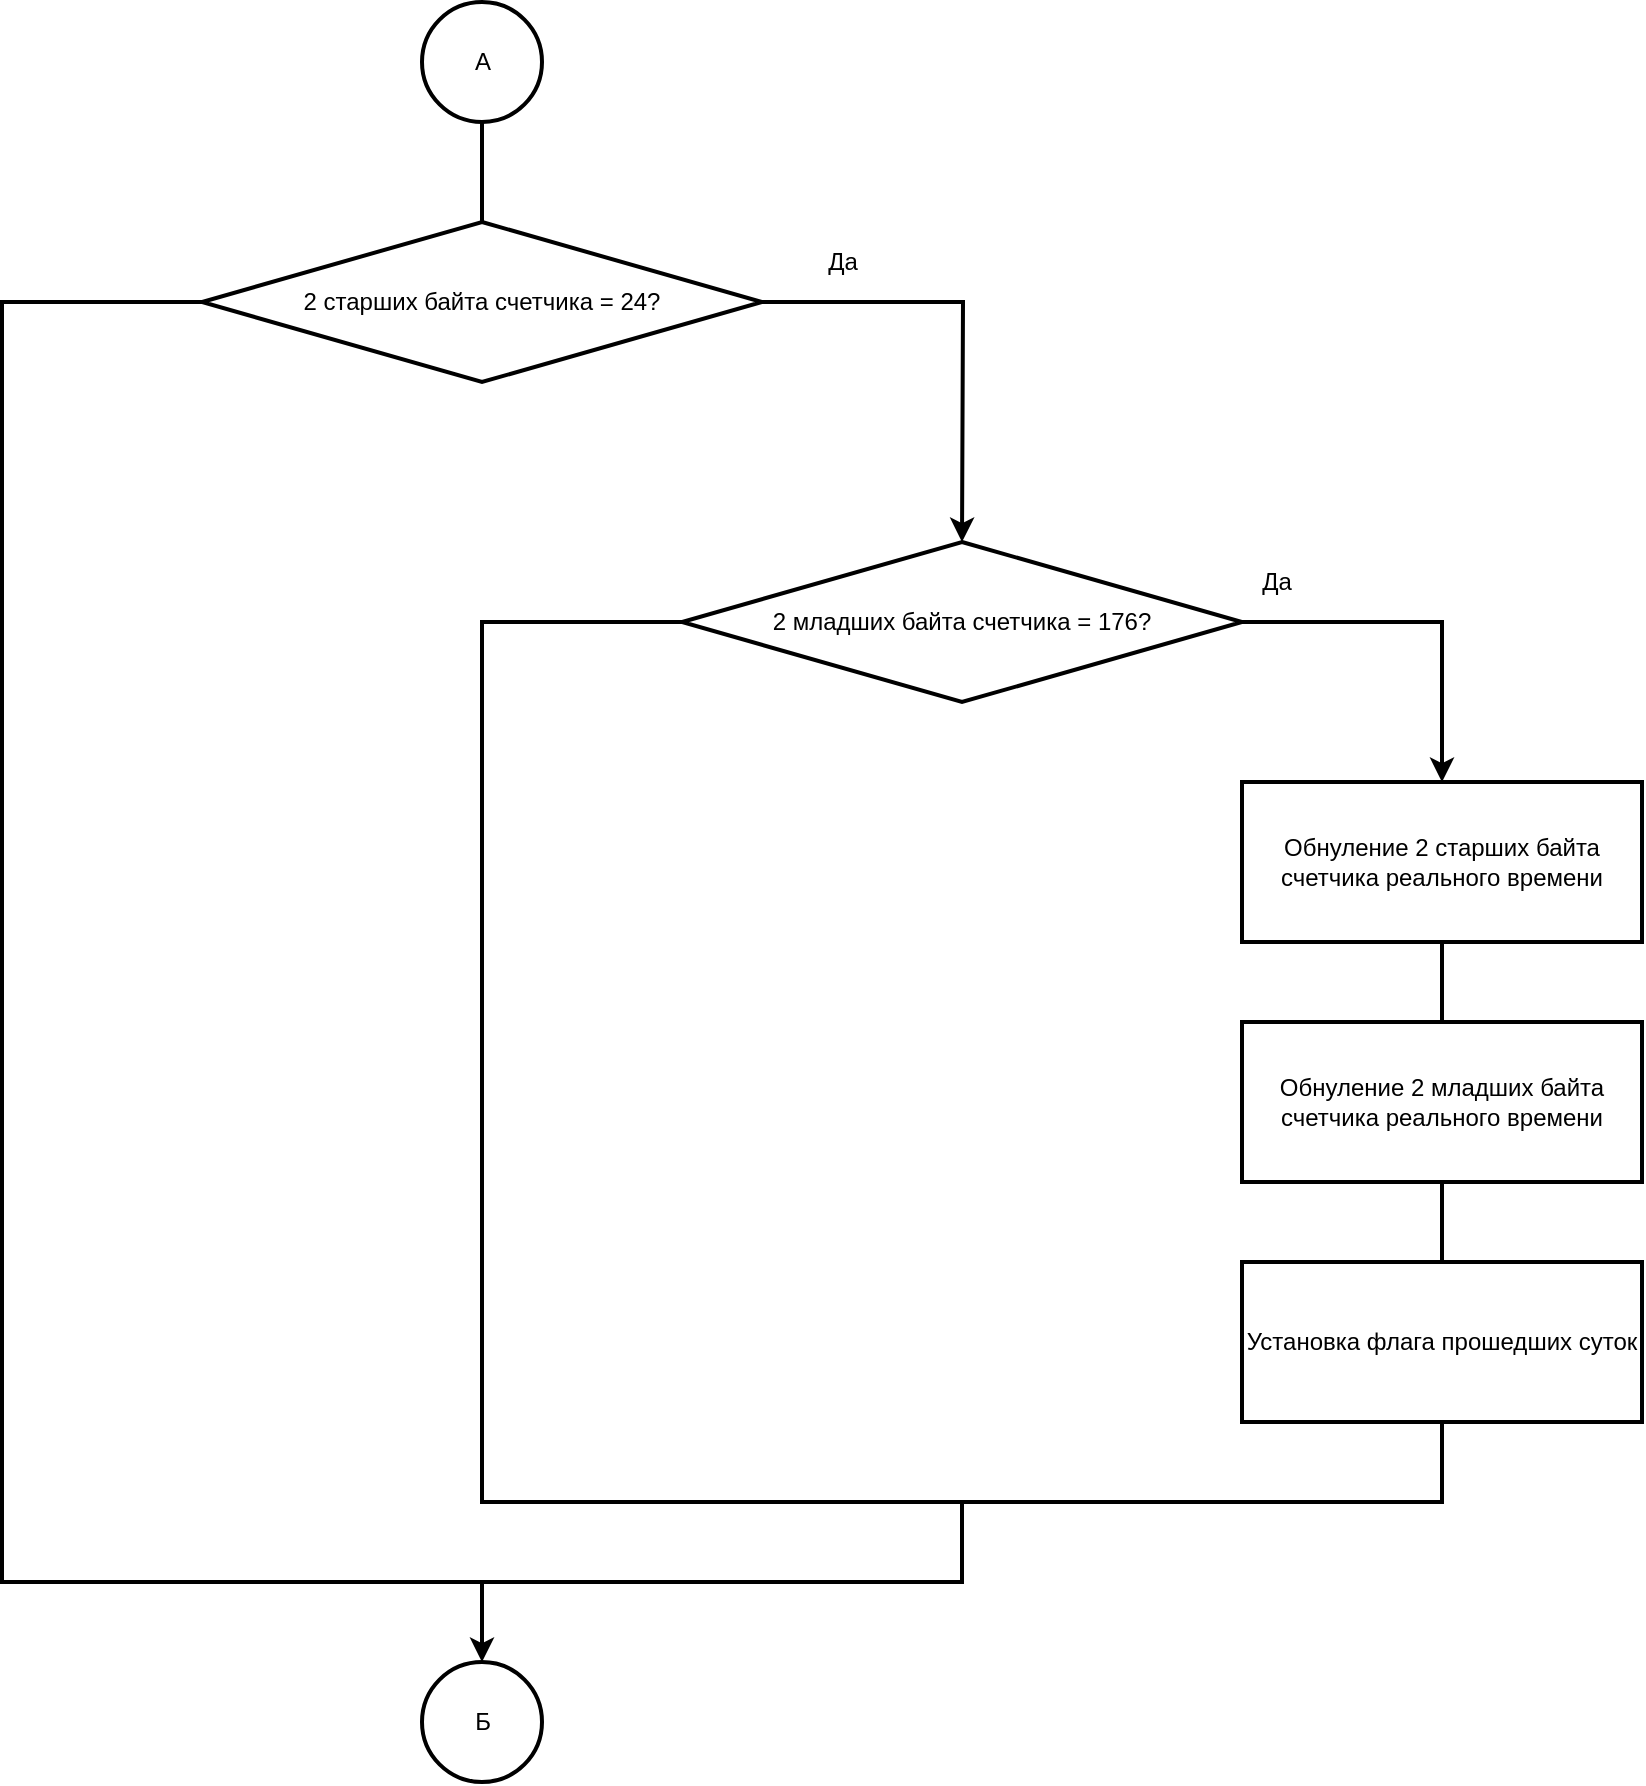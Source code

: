 <mxfile pages="3">
    <diagram id="C5RBs43oDa-KdzZeNtuy" name="Page-1">
        <mxGraphModel dx="1112" dy="771" grid="1" gridSize="10" guides="1" tooltips="1" connect="1" arrows="1" fold="1" page="1" pageScale="1" pageWidth="1169" pageHeight="1654" math="0" shadow="0">
            <root>
                <mxCell id="WIyWlLk6GJQsqaUBKTNV-0"/>
                <mxCell id="WIyWlLk6GJQsqaUBKTNV-1" parent="WIyWlLk6GJQsqaUBKTNV-0"/>
                <mxCell id="0" value="Б" style="verticalLabelPosition=middle;verticalAlign=middle;html=1;shape=mxgraph.flowchart.on-page_reference;rounded=0;labelPosition=center;align=center;strokeWidth=2;" vertex="1" parent="WIyWlLk6GJQsqaUBKTNV-1">
                    <mxGeometry x="270" y="1560" width="60" height="60" as="geometry"/>
                </mxCell>
                <mxCell id="1" value="&lt;font style=&quot;font-size: 12px&quot;&gt;Да&lt;/font&gt;" style="edgeStyle=orthogonalEdgeStyle;rounded=0;orthogonalLoop=1;jettySize=auto;html=1;exitX=1;exitY=0.5;exitDx=0;exitDy=0;startArrow=none;startFill=0;endArrow=classic;endFill=1;strokeWidth=2;" edge="1" parent="WIyWlLk6GJQsqaUBKTNV-1" source="3">
                    <mxGeometry x="-0.636" y="20" relative="1" as="geometry">
                        <mxPoint x="540" y="1000" as="targetPoint"/>
                        <mxPoint as="offset"/>
                    </mxGeometry>
                </mxCell>
                <mxCell id="2" style="edgeStyle=orthogonalEdgeStyle;rounded=0;orthogonalLoop=1;jettySize=auto;html=1;exitX=0;exitY=0.5;exitDx=0;exitDy=0;startArrow=none;startFill=0;endArrow=none;endFill=0;strokeWidth=2;" edge="1" parent="WIyWlLk6GJQsqaUBKTNV-1" source="3">
                    <mxGeometry relative="1" as="geometry">
                        <mxPoint x="540" y="1520" as="targetPoint"/>
                        <Array as="points">
                            <mxPoint x="60" y="880"/>
                            <mxPoint x="60" y="1520"/>
                            <mxPoint x="540" y="1520"/>
                        </Array>
                    </mxGeometry>
                </mxCell>
                <mxCell id="3" value="&lt;font&gt;&lt;font style=&quot;font-size: 12px&quot;&gt;2 старших байта счетчика = 24?&lt;/font&gt;&lt;br&gt;&lt;/font&gt;" style="rhombus;whiteSpace=wrap;html=1;rounded=0;arcSize=6;strokeWidth=2;" vertex="1" parent="WIyWlLk6GJQsqaUBKTNV-1">
                    <mxGeometry x="160" y="840" width="280" height="80" as="geometry"/>
                </mxCell>
                <mxCell id="4" value="&lt;font style=&quot;font-size: 12px&quot;&gt;Да&lt;/font&gt;" style="edgeStyle=orthogonalEdgeStyle;rounded=0;orthogonalLoop=1;jettySize=auto;html=1;exitX=1;exitY=0.5;exitDx=0;exitDy=0;startArrow=none;startFill=0;endArrow=classic;endFill=1;entryX=0.5;entryY=0;entryDx=0;entryDy=0;strokeWidth=2;" edge="1" parent="WIyWlLk6GJQsqaUBKTNV-1" source="6" target="8">
                    <mxGeometry x="-0.818" y="20" relative="1" as="geometry">
                        <mxPoint x="780" y="1160" as="targetPoint"/>
                        <mxPoint as="offset"/>
                    </mxGeometry>
                </mxCell>
                <mxCell id="5" style="edgeStyle=orthogonalEdgeStyle;rounded=0;orthogonalLoop=1;jettySize=auto;html=1;exitX=0;exitY=0.5;exitDx=0;exitDy=0;startArrow=none;startFill=0;endArrow=none;endFill=0;strokeWidth=2;" edge="1" parent="WIyWlLk6GJQsqaUBKTNV-1" source="6">
                    <mxGeometry relative="1" as="geometry">
                        <mxPoint x="540" y="1500" as="targetPoint"/>
                        <Array as="points">
                            <mxPoint x="300" y="1040"/>
                            <mxPoint x="300" y="1480"/>
                            <mxPoint x="540" y="1480"/>
                        </Array>
                    </mxGeometry>
                </mxCell>
                <mxCell id="6" value="&lt;font style=&quot;font-size: 12px&quot;&gt;2 младших байта счетчика = 176?&lt;/font&gt;" style="rhombus;whiteSpace=wrap;html=1;rounded=0;arcSize=6;strokeWidth=2;" vertex="1" parent="WIyWlLk6GJQsqaUBKTNV-1">
                    <mxGeometry x="400" y="1000" width="280" height="80" as="geometry"/>
                </mxCell>
                <mxCell id="7" style="edgeStyle=orthogonalEdgeStyle;rounded=0;orthogonalLoop=1;jettySize=auto;html=1;exitX=0.5;exitY=1;exitDx=0;exitDy=0;entryX=0.5;entryY=0;entryDx=0;entryDy=0;startArrow=none;startFill=0;endArrow=none;endFill=0;strokeWidth=2;" edge="1" parent="WIyWlLk6GJQsqaUBKTNV-1" source="8" target="10">
                    <mxGeometry relative="1" as="geometry"/>
                </mxCell>
                <mxCell id="8" value="&lt;font style=&quot;font-size: 12px&quot;&gt;Обнуление 2 старших байта счетчика реального времени&lt;/font&gt;" style="whiteSpace=wrap;html=1;rounded=0;arcSize=6;strokeWidth=2;" vertex="1" parent="WIyWlLk6GJQsqaUBKTNV-1">
                    <mxGeometry x="680" y="1120" width="200" height="80" as="geometry"/>
                </mxCell>
                <mxCell id="9" style="edgeStyle=orthogonalEdgeStyle;rounded=0;orthogonalLoop=1;jettySize=auto;html=1;exitX=0.5;exitY=1;exitDx=0;exitDy=0;entryX=0.5;entryY=0;entryDx=0;entryDy=0;startArrow=none;startFill=0;endArrow=none;endFill=0;strokeWidth=2;" edge="1" parent="WIyWlLk6GJQsqaUBKTNV-1" source="10" target="12">
                    <mxGeometry relative="1" as="geometry"/>
                </mxCell>
                <mxCell id="10" value="&lt;font style=&quot;font-size: 12px&quot;&gt;Обнуление 2 младших байта счетчика реального времени&lt;/font&gt;" style="whiteSpace=wrap;html=1;rounded=0;arcSize=6;strokeWidth=2;" vertex="1" parent="WIyWlLk6GJQsqaUBKTNV-1">
                    <mxGeometry x="680" y="1240" width="200" height="80" as="geometry"/>
                </mxCell>
                <mxCell id="11" style="edgeStyle=orthogonalEdgeStyle;rounded=0;orthogonalLoop=1;jettySize=auto;html=1;exitX=0.5;exitY=1;exitDx=0;exitDy=0;entryX=0.5;entryY=0;entryDx=0;entryDy=0;entryPerimeter=0;startArrow=none;startFill=0;endArrow=classic;endFill=1;strokeWidth=2;" edge="1" parent="WIyWlLk6GJQsqaUBKTNV-1" source="12" target="0">
                    <mxGeometry relative="1" as="geometry">
                        <Array as="points">
                            <mxPoint x="780" y="1480"/>
                            <mxPoint x="540" y="1480"/>
                            <mxPoint x="540" y="1520"/>
                            <mxPoint x="300" y="1520"/>
                        </Array>
                    </mxGeometry>
                </mxCell>
                <mxCell id="12" value="&lt;font style=&quot;font-size: 12px&quot;&gt;Установка флага прошедших суток&lt;/font&gt;" style="whiteSpace=wrap;html=1;rounded=0;arcSize=6;strokeWidth=2;" vertex="1" parent="WIyWlLk6GJQsqaUBKTNV-1">
                    <mxGeometry x="680" y="1360" width="200" height="80" as="geometry"/>
                </mxCell>
                <mxCell id="13" style="edgeStyle=orthogonalEdgeStyle;rounded=0;orthogonalLoop=1;jettySize=auto;html=1;exitX=0.5;exitY=1;exitDx=0;exitDy=0;exitPerimeter=0;entryX=0.5;entryY=0;entryDx=0;entryDy=0;endArrow=none;endFill=0;strokeWidth=2;" edge="1" parent="WIyWlLk6GJQsqaUBKTNV-1" source="14" target="3">
                    <mxGeometry relative="1" as="geometry"/>
                </mxCell>
                <mxCell id="14" value="А" style="verticalLabelPosition=middle;verticalAlign=middle;html=1;shape=mxgraph.flowchart.on-page_reference;rounded=0;labelPosition=center;align=center;strokeWidth=2;" vertex="1" parent="WIyWlLk6GJQsqaUBKTNV-1">
                    <mxGeometry x="270" y="730" width="60" height="60" as="geometry"/>
                </mxCell>
            </root>
        </mxGraphModel>
    </diagram>
    <diagram id="4PLdLxgveLM03PC5nY2m" name="Page-3">
        <mxGraphModel dx="1112" dy="-883" grid="1" gridSize="10" guides="1" tooltips="1" connect="1" arrows="1" fold="1" page="1" pageScale="1" pageWidth="1169" pageHeight="1654" math="0" shadow="0">
            <root>
                <mxCell id="PTrQx92x1PSHm9LetNAU-0"/>
                <mxCell id="PTrQx92x1PSHm9LetNAU-1" parent="PTrQx92x1PSHm9LetNAU-0"/>
                <mxCell id="jrrK-UpiYWsVEIdKNfRv-0" value="&lt;font style=&quot;font-size: 12px&quot;&gt;Установка флага отключения моторчика дисковода&lt;/font&gt;" style="whiteSpace=wrap;html=1;rounded=0;arcSize=6;strokeWidth=2;" parent="PTrQx92x1PSHm9LetNAU-1" vertex="1">
                    <mxGeometry x="620" y="2090" width="280" height="80" as="geometry"/>
                </mxCell>
                <mxCell id="jrrK-UpiYWsVEIdKNfRv-1" value="&lt;font style=&quot;font-size: 12px&quot;&gt;Отправка команды отключения 0Ch в порт дисковода (3F2h)&lt;/font&gt;" style="whiteSpace=wrap;html=1;rounded=0;arcSize=6;strokeWidth=2;" parent="PTrQx92x1PSHm9LetNAU-1" vertex="1">
                    <mxGeometry x="620" y="2210" width="280" height="80" as="geometry"/>
                </mxCell>
            </root>
        </mxGraphModel>
    </diagram>
    <diagram id="SMo9lqOiyiK44Y0W1xno" name="Page-2">
        <mxGraphModel dx="2281" dy="771" grid="1" gridSize="10" guides="1" tooltips="1" connect="1" arrows="1" fold="1" page="1" pageScale="1" pageWidth="1169" pageHeight="1654" math="0" shadow="0">
            <root>
                <mxCell id="3hFEeD8surCcH0dSWmG2-0"/>
                <mxCell id="3hFEeD8surCcH0dSWmG2-1" parent="3hFEeD8surCcH0dSWmG2-0"/>
                <mxCell id="l-EBOWrs5vo055zlGGoX-1" style="edgeStyle=orthogonalEdgeStyle;rounded=0;orthogonalLoop=1;jettySize=auto;html=1;exitX=0.5;exitY=1;exitDx=0;exitDy=0;exitPerimeter=0;entryX=0.5;entryY=0;entryDx=0;entryDy=0;startArrow=none;startFill=0;endArrow=none;endFill=0;strokeWidth=2;" parent="3hFEeD8surCcH0dSWmG2-1" source="3hFEeD8surCcH0dSWmG2-2" target="T3StZe7bPnIQIUZtU70U-0" edge="1">
                    <mxGeometry relative="1" as="geometry"/>
                </mxCell>
                <mxCell id="3hFEeD8surCcH0dSWmG2-2" value="&lt;font style=&quot;font-size: 12px&quot;&gt;Начало&lt;/font&gt;" style="strokeWidth=2;html=1;shape=mxgraph.flowchart.terminator;whiteSpace=wrap;" parent="3hFEeD8surCcH0dSWmG2-1" vertex="1">
                    <mxGeometry x="-760" y="80" width="280" height="80" as="geometry"/>
                </mxCell>
                <mxCell id="l-EBOWrs5vo055zlGGoX-2" style="edgeStyle=orthogonalEdgeStyle;rounded=0;orthogonalLoop=1;jettySize=auto;html=1;exitX=0.5;exitY=1;exitDx=0;exitDy=0;entryX=0.5;entryY=0;entryDx=0;entryDy=0;startArrow=none;startFill=0;endArrow=none;endFill=0;strokeWidth=2;" parent="3hFEeD8surCcH0dSWmG2-1" source="T3StZe7bPnIQIUZtU70U-0" target="T3StZe7bPnIQIUZtU70U-1" edge="1">
                    <mxGeometry relative="1" as="geometry"/>
                </mxCell>
                <mxCell id="T3StZe7bPnIQIUZtU70U-0" value="&lt;span&gt;Сохранение регистров&lt;br&gt;DS, AX&lt;br&gt;&lt;/span&gt;" style="whiteSpace=wrap;html=1;rounded=0;arcSize=6;strokeWidth=2;" parent="3hFEeD8surCcH0dSWmG2-1" vertex="1">
                    <mxGeometry x="-760" y="200" width="280" height="80" as="geometry"/>
                </mxCell>
                <mxCell id="l-EBOWrs5vo055zlGGoX-3" style="edgeStyle=orthogonalEdgeStyle;rounded=0;orthogonalLoop=1;jettySize=auto;html=1;exitX=0.5;exitY=1;exitDx=0;exitDy=0;entryX=0.5;entryY=0;entryDx=0;entryDy=0;startArrow=none;startFill=0;endArrow=none;endFill=0;strokeWidth=2;" parent="3hFEeD8surCcH0dSWmG2-1" source="T3StZe7bPnIQIUZtU70U-1" target="l-EBOWrs5vo055zlGGoX-0" edge="1">
                    <mxGeometry relative="1" as="geometry"/>
                </mxCell>
                <mxCell id="T3StZe7bPnIQIUZtU70U-1" value="&lt;span&gt;Загрузка младшего байта регистра&lt;br&gt;EFLAGS в AH&lt;br&gt;&lt;/span&gt;" style="whiteSpace=wrap;html=1;rounded=0;arcSize=6;strokeWidth=2;" parent="3hFEeD8surCcH0dSWmG2-1" vertex="1">
                    <mxGeometry x="-760" y="440" width="280" height="80" as="geometry"/>
                </mxCell>
                <mxCell id="l-EBOWrs5vo055zlGGoX-5" style="edgeStyle=orthogonalEdgeStyle;rounded=0;orthogonalLoop=1;jettySize=auto;html=1;exitX=1;exitY=0.5;exitDx=0;exitDy=0;entryX=0.5;entryY=0;entryDx=0;entryDy=0;startArrow=none;startFill=0;endArrow=classic;endFill=1;strokeWidth=2;" parent="3hFEeD8surCcH0dSWmG2-1" source="l-EBOWrs5vo055zlGGoX-0" target="l-EBOWrs5vo055zlGGoX-4" edge="1">
                    <mxGeometry relative="1" as="geometry"/>
                </mxCell>
                <mxCell id="l-EBOWrs5vo055zlGGoX-7" style="edgeStyle=orthogonalEdgeStyle;rounded=0;orthogonalLoop=1;jettySize=auto;html=1;exitX=0;exitY=0.5;exitDx=0;exitDy=0;entryX=0.5;entryY=0;entryDx=0;entryDy=0;startArrow=none;startFill=0;endArrow=classic;endFill=1;strokeWidth=2;" parent="3hFEeD8surCcH0dSWmG2-1" source="l-EBOWrs5vo055zlGGoX-0" target="l-EBOWrs5vo055zlGGoX-6" edge="1">
                    <mxGeometry relative="1" as="geometry"/>
                </mxCell>
                <mxCell id="l-EBOWrs5vo055zlGGoX-0" value="&lt;font style=&quot;font-size: 12px&quot;&gt;Установлены ли DF и старший&lt;br&gt;&amp;nbsp;бит IOPL в 0040:0314?&lt;/font&gt;" style="rhombus;whiteSpace=wrap;html=1;rounded=0;arcSize=6;strokeWidth=2;" parent="3hFEeD8surCcH0dSWmG2-1" vertex="1">
                    <mxGeometry x="-760" y="560" width="280" height="80" as="geometry"/>
                </mxCell>
                <mxCell id="l-EBOWrs5vo055zlGGoX-12" style="edgeStyle=orthogonalEdgeStyle;rounded=0;orthogonalLoop=1;jettySize=auto;html=1;exitX=0.5;exitY=1;exitDx=0;exitDy=0;startArrow=none;startFill=0;endArrow=classic;endFill=1;entryX=0.5;entryY=0;entryDx=0;entryDy=0;strokeWidth=2;" parent="3hFEeD8surCcH0dSWmG2-1" source="l-EBOWrs5vo055zlGGoX-4" target="l-EBOWrs5vo055zlGGoX-8" edge="1">
                    <mxGeometry relative="1" as="geometry">
                        <mxPoint x="-620" y="840" as="targetPoint"/>
                    </mxGeometry>
                </mxCell>
                <mxCell id="l-EBOWrs5vo055zlGGoX-4" value="&lt;font style=&quot;font-size: 12px&quot;&gt;Сброс флага прерываний IF&lt;/font&gt;" style="whiteSpace=wrap;html=1;rounded=0;arcSize=6;strokeWidth=2;" parent="3hFEeD8surCcH0dSWmG2-1" vertex="1">
                    <mxGeometry x="-520" y="680" width="280" height="80" as="geometry"/>
                </mxCell>
                <mxCell id="l-EBOWrs5vo055zlGGoX-11" style="edgeStyle=orthogonalEdgeStyle;rounded=0;orthogonalLoop=1;jettySize=auto;html=1;exitX=0.5;exitY=1;exitDx=0;exitDy=0;startArrow=none;startFill=0;endArrow=classic;endFill=1;strokeWidth=2;" parent="3hFEeD8surCcH0dSWmG2-1" source="l-EBOWrs5vo055zlGGoX-6" target="l-EBOWrs5vo055zlGGoX-8" edge="1">
                    <mxGeometry relative="1" as="geometry"/>
                </mxCell>
                <mxCell id="l-EBOWrs5vo055zlGGoX-6" value="&lt;span&gt;Запрет маскируемых прерываний инструкцией&lt;br&gt;CLI&lt;br&gt;&lt;/span&gt;" style="whiteSpace=wrap;html=1;rounded=0;arcSize=6;strokeWidth=2;" parent="3hFEeD8surCcH0dSWmG2-1" vertex="1">
                    <mxGeometry x="-1000" y="680" width="280" height="80" as="geometry"/>
                </mxCell>
                <mxCell id="l-EBOWrs5vo055zlGGoX-13" style="edgeStyle=orthogonalEdgeStyle;rounded=0;orthogonalLoop=1;jettySize=auto;html=1;exitX=0.5;exitY=1;exitDx=0;exitDy=0;startArrow=none;startFill=0;endArrow=none;endFill=0;strokeWidth=2;" parent="3hFEeD8surCcH0dSWmG2-1" source="l-EBOWrs5vo055zlGGoX-8" target="l-EBOWrs5vo055zlGGoX-9" edge="1">
                    <mxGeometry relative="1" as="geometry"/>
                </mxCell>
                <mxCell id="l-EBOWrs5vo055zlGGoX-8" value="&lt;font style=&quot;font-size: 12px&quot;&gt;Загрузка AH в младший байт регистра EFLAGS&lt;/font&gt;" style="whiteSpace=wrap;html=1;rounded=0;arcSize=6;strokeWidth=2;" parent="3hFEeD8surCcH0dSWmG2-1" vertex="1">
                    <mxGeometry x="-760" y="840" width="280" height="80" as="geometry"/>
                </mxCell>
                <mxCell id="l-EBOWrs5vo055zlGGoX-14" style="edgeStyle=orthogonalEdgeStyle;rounded=0;orthogonalLoop=1;jettySize=auto;html=1;exitX=0.5;exitY=1;exitDx=0;exitDy=0;entryX=0.5;entryY=0;entryDx=0;entryDy=0;entryPerimeter=0;startArrow=none;startFill=0;endArrow=none;endFill=0;strokeWidth=2;" parent="3hFEeD8surCcH0dSWmG2-1" source="l-EBOWrs5vo055zlGGoX-9" target="l-EBOWrs5vo055zlGGoX-10" edge="1">
                    <mxGeometry relative="1" as="geometry"/>
                </mxCell>
                <mxCell id="l-EBOWrs5vo055zlGGoX-9" value="&lt;font style=&quot;font-size: 12px&quot;&gt;Восстановление регистров AX, DS&lt;/font&gt;" style="whiteSpace=wrap;html=1;rounded=0;arcSize=6;strokeWidth=2;" parent="3hFEeD8surCcH0dSWmG2-1" vertex="1">
                    <mxGeometry x="-760" y="960" width="280" height="80" as="geometry"/>
                </mxCell>
                <mxCell id="l-EBOWrs5vo055zlGGoX-10" value="&lt;font style=&quot;font-size: 12px&quot;&gt;Конец&lt;/font&gt;" style="strokeWidth=2;html=1;shape=mxgraph.flowchart.terminator;whiteSpace=wrap;" parent="3hFEeD8surCcH0dSWmG2-1" vertex="1">
                    <mxGeometry x="-760" y="1080" width="280" height="80" as="geometry"/>
                </mxCell>
                <mxCell id="hmYaRsFD88xVEkdwvIxV-0" value="Да" style="text;html=1;align=center;verticalAlign=middle;resizable=0;points=[];autosize=1;strokeColor=none;fillColor=none;strokeWidth=2;" parent="3hFEeD8surCcH0dSWmG2-1" vertex="1">
                    <mxGeometry x="-480" y="570" width="30" height="20" as="geometry"/>
                </mxCell>
                <mxCell id="hmYaRsFD88xVEkdwvIxV-1" value="&lt;span&gt;Загрузка в DS адреса&lt;br&gt;0040:0000&lt;br&gt;&lt;/span&gt;" style="whiteSpace=wrap;html=1;rounded=0;arcSize=6;strokeWidth=2;" parent="3hFEeD8surCcH0dSWmG2-1" vertex="1">
                    <mxGeometry x="-760" y="320" width="280" height="80" as="geometry"/>
                </mxCell>
            </root>
        </mxGraphModel>
    </diagram>
    <diagram id="pvptHs4O_jrLpWgV0axq" name="Страница 4">
        <mxGraphModel dx="1112" dy="771" grid="1" gridSize="10" guides="1" tooltips="1" connect="1" arrows="1" fold="1" page="1" pageScale="1" pageWidth="827" pageHeight="1169" math="0" shadow="0">
            <root>
                <mxCell id="eQSLLLaja5Yvgr1dc8NQ-0"/>
                <mxCell id="eQSLLLaja5Yvgr1dc8NQ-1" parent="eQSLLLaja5Yvgr1dc8NQ-0"/>
                <mxCell id="eQSLLLaja5Yvgr1dc8NQ-2" value="Б" style="verticalLabelPosition=middle;verticalAlign=middle;html=1;shape=mxgraph.flowchart.on-page_reference;rounded=0;labelPosition=center;align=center;strokeWidth=2;" vertex="1" parent="eQSLLLaja5Yvgr1dc8NQ-1">
                    <mxGeometry x="270" y="1560" width="60" height="60" as="geometry"/>
                </mxCell>
                <mxCell id="eQSLLLaja5Yvgr1dc8NQ-3" value="&lt;font style=&quot;font-size: 12px&quot;&gt;Да&lt;/font&gt;" style="edgeStyle=orthogonalEdgeStyle;rounded=0;orthogonalLoop=1;jettySize=auto;html=1;exitX=1;exitY=0.5;exitDx=0;exitDy=0;startArrow=none;startFill=0;endArrow=classic;endFill=1;strokeWidth=2;" edge="1" parent="eQSLLLaja5Yvgr1dc8NQ-1" source="eQSLLLaja5Yvgr1dc8NQ-5">
                    <mxGeometry x="-0.636" y="20" relative="1" as="geometry">
                        <mxPoint x="540" y="1000" as="targetPoint"/>
                        <mxPoint as="offset"/>
                    </mxGeometry>
                </mxCell>
                <mxCell id="eQSLLLaja5Yvgr1dc8NQ-4" style="edgeStyle=orthogonalEdgeStyle;rounded=0;orthogonalLoop=1;jettySize=auto;html=1;exitX=0;exitY=0.5;exitDx=0;exitDy=0;startArrow=none;startFill=0;endArrow=none;endFill=0;strokeWidth=2;" edge="1" parent="eQSLLLaja5Yvgr1dc8NQ-1" source="eQSLLLaja5Yvgr1dc8NQ-5">
                    <mxGeometry relative="1" as="geometry">
                        <mxPoint x="540" y="1520" as="targetPoint"/>
                        <Array as="points">
                            <mxPoint x="60" y="880"/>
                            <mxPoint x="60" y="1520"/>
                            <mxPoint x="540" y="1520"/>
                        </Array>
                    </mxGeometry>
                </mxCell>
                <mxCell id="eQSLLLaja5Yvgr1dc8NQ-5" value="&lt;font&gt;&lt;font style=&quot;font-size: 12px&quot;&gt;2 старших байта счетчика = 24?&lt;/font&gt;&lt;br&gt;&lt;/font&gt;" style="rhombus;whiteSpace=wrap;html=1;rounded=0;arcSize=6;strokeWidth=2;" vertex="1" parent="eQSLLLaja5Yvgr1dc8NQ-1">
                    <mxGeometry x="160" y="840" width="280" height="80" as="geometry"/>
                </mxCell>
                <mxCell id="eQSLLLaja5Yvgr1dc8NQ-6" value="&lt;font style=&quot;font-size: 12px&quot;&gt;Да&lt;/font&gt;" style="edgeStyle=orthogonalEdgeStyle;rounded=0;orthogonalLoop=1;jettySize=auto;html=1;exitX=1;exitY=0.5;exitDx=0;exitDy=0;startArrow=none;startFill=0;endArrow=classic;endFill=1;entryX=0.5;entryY=0;entryDx=0;entryDy=0;strokeWidth=2;" edge="1" parent="eQSLLLaja5Yvgr1dc8NQ-1" source="eQSLLLaja5Yvgr1dc8NQ-8" target="eQSLLLaja5Yvgr1dc8NQ-10">
                    <mxGeometry x="-0.818" y="20" relative="1" as="geometry">
                        <mxPoint x="780" y="1160" as="targetPoint"/>
                        <mxPoint as="offset"/>
                    </mxGeometry>
                </mxCell>
                <mxCell id="eQSLLLaja5Yvgr1dc8NQ-7" style="edgeStyle=orthogonalEdgeStyle;rounded=0;orthogonalLoop=1;jettySize=auto;html=1;exitX=0;exitY=0.5;exitDx=0;exitDy=0;startArrow=none;startFill=0;endArrow=none;endFill=0;strokeWidth=2;" edge="1" parent="eQSLLLaja5Yvgr1dc8NQ-1" source="eQSLLLaja5Yvgr1dc8NQ-8">
                    <mxGeometry relative="1" as="geometry">
                        <mxPoint x="540" y="1500" as="targetPoint"/>
                        <Array as="points">
                            <mxPoint x="300" y="1040"/>
                            <mxPoint x="300" y="1480"/>
                            <mxPoint x="540" y="1480"/>
                        </Array>
                    </mxGeometry>
                </mxCell>
                <mxCell id="eQSLLLaja5Yvgr1dc8NQ-8" value="&lt;font style=&quot;font-size: 12px&quot;&gt;2 младших байта счетчика = 176?&lt;/font&gt;" style="rhombus;whiteSpace=wrap;html=1;rounded=0;arcSize=6;strokeWidth=2;" vertex="1" parent="eQSLLLaja5Yvgr1dc8NQ-1">
                    <mxGeometry x="400" y="1000" width="280" height="80" as="geometry"/>
                </mxCell>
                <mxCell id="eQSLLLaja5Yvgr1dc8NQ-9" style="edgeStyle=orthogonalEdgeStyle;rounded=0;orthogonalLoop=1;jettySize=auto;html=1;exitX=0.5;exitY=1;exitDx=0;exitDy=0;entryX=0.5;entryY=0;entryDx=0;entryDy=0;startArrow=none;startFill=0;endArrow=none;endFill=0;strokeWidth=2;" edge="1" parent="eQSLLLaja5Yvgr1dc8NQ-1" source="eQSLLLaja5Yvgr1dc8NQ-10" target="eQSLLLaja5Yvgr1dc8NQ-12">
                    <mxGeometry relative="1" as="geometry"/>
                </mxCell>
                <mxCell id="eQSLLLaja5Yvgr1dc8NQ-10" value="&lt;font style=&quot;font-size: 12px&quot;&gt;Обнуление 2 старших байта счетчика реального времени&lt;/font&gt;" style="whiteSpace=wrap;html=1;rounded=0;arcSize=6;strokeWidth=2;" vertex="1" parent="eQSLLLaja5Yvgr1dc8NQ-1">
                    <mxGeometry x="680" y="1120" width="200" height="80" as="geometry"/>
                </mxCell>
                <mxCell id="eQSLLLaja5Yvgr1dc8NQ-11" style="edgeStyle=orthogonalEdgeStyle;rounded=0;orthogonalLoop=1;jettySize=auto;html=1;exitX=0.5;exitY=1;exitDx=0;exitDy=0;entryX=0.5;entryY=0;entryDx=0;entryDy=0;startArrow=none;startFill=0;endArrow=none;endFill=0;strokeWidth=2;" edge="1" parent="eQSLLLaja5Yvgr1dc8NQ-1" source="eQSLLLaja5Yvgr1dc8NQ-12" target="eQSLLLaja5Yvgr1dc8NQ-14">
                    <mxGeometry relative="1" as="geometry"/>
                </mxCell>
                <mxCell id="eQSLLLaja5Yvgr1dc8NQ-12" value="&lt;font style=&quot;font-size: 12px&quot;&gt;Обнуление 2 младших байта счетчика реального времени&lt;/font&gt;" style="whiteSpace=wrap;html=1;rounded=0;arcSize=6;strokeWidth=2;" vertex="1" parent="eQSLLLaja5Yvgr1dc8NQ-1">
                    <mxGeometry x="680" y="1240" width="200" height="80" as="geometry"/>
                </mxCell>
                <mxCell id="eQSLLLaja5Yvgr1dc8NQ-13" style="edgeStyle=orthogonalEdgeStyle;rounded=0;orthogonalLoop=1;jettySize=auto;html=1;exitX=0.5;exitY=1;exitDx=0;exitDy=0;entryX=0.5;entryY=0;entryDx=0;entryDy=0;entryPerimeter=0;startArrow=none;startFill=0;endArrow=classic;endFill=1;strokeWidth=2;" edge="1" parent="eQSLLLaja5Yvgr1dc8NQ-1" source="eQSLLLaja5Yvgr1dc8NQ-14" target="eQSLLLaja5Yvgr1dc8NQ-2">
                    <mxGeometry relative="1" as="geometry">
                        <Array as="points">
                            <mxPoint x="780" y="1480"/>
                            <mxPoint x="540" y="1480"/>
                            <mxPoint x="540" y="1520"/>
                            <mxPoint x="300" y="1520"/>
                        </Array>
                    </mxGeometry>
                </mxCell>
                <mxCell id="eQSLLLaja5Yvgr1dc8NQ-14" value="&lt;font style=&quot;font-size: 12px&quot;&gt;Установка флага прошедших суток&lt;/font&gt;" style="whiteSpace=wrap;html=1;rounded=0;arcSize=6;strokeWidth=2;" vertex="1" parent="eQSLLLaja5Yvgr1dc8NQ-1">
                    <mxGeometry x="680" y="1360" width="200" height="80" as="geometry"/>
                </mxCell>
                <mxCell id="eQSLLLaja5Yvgr1dc8NQ-30" style="edgeStyle=orthogonalEdgeStyle;rounded=0;orthogonalLoop=1;jettySize=auto;html=1;exitX=0.5;exitY=1;exitDx=0;exitDy=0;exitPerimeter=0;entryX=0.5;entryY=0;entryDx=0;entryDy=0;endArrow=none;endFill=0;strokeWidth=2;" edge="1" parent="eQSLLLaja5Yvgr1dc8NQ-1" source="eQSLLLaja5Yvgr1dc8NQ-29" target="eQSLLLaja5Yvgr1dc8NQ-5">
                    <mxGeometry relative="1" as="geometry"/>
                </mxCell>
                <mxCell id="eQSLLLaja5Yvgr1dc8NQ-29" value="А" style="verticalLabelPosition=middle;verticalAlign=middle;html=1;shape=mxgraph.flowchart.on-page_reference;rounded=0;labelPosition=center;align=center;strokeWidth=2;" vertex="1" parent="eQSLLLaja5Yvgr1dc8NQ-1">
                    <mxGeometry x="270" y="730" width="60" height="60" as="geometry"/>
                </mxCell>
            </root>
        </mxGraphModel>
    </diagram>
</mxfile>